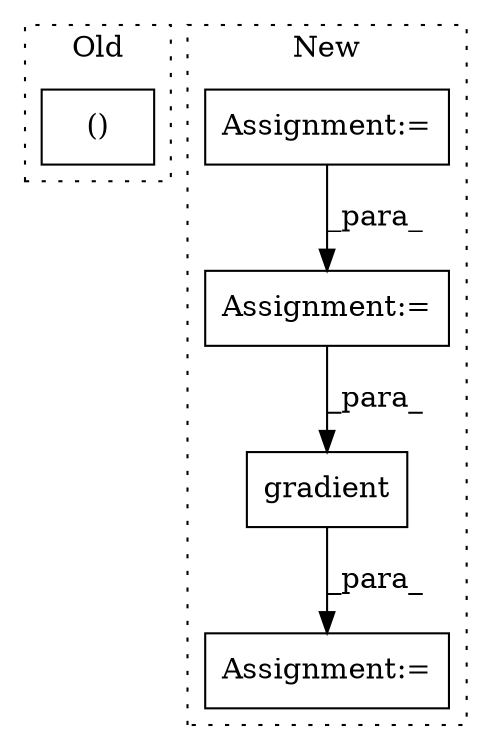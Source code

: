 digraph G {
subgraph cluster0 {
1 [label="()" a="106" s="3697" l="22" shape="box"];
label = "Old";
style="dotted";
}
subgraph cluster1 {
2 [label="gradient" a="32" s="3505,3537" l="9,1" shape="box"];
3 [label="Assignment:=" a="7" s="3499" l="1" shape="box"];
4 [label="Assignment:=" a="7" s="3368" l="1" shape="box"];
5 [label="Assignment:=" a="7" s="3417" l="1" shape="box"];
label = "New";
style="dotted";
}
2 -> 3 [label="_para_"];
4 -> 5 [label="_para_"];
5 -> 2 [label="_para_"];
}